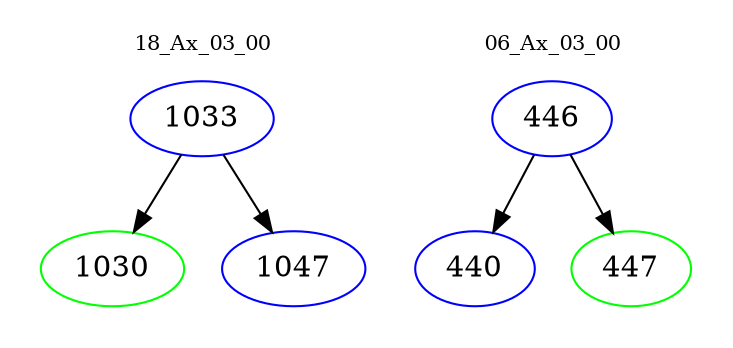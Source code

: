digraph{
subgraph cluster_0 {
color = white
label = "18_Ax_03_00";
fontsize=10;
T0_1033 [label="1033", color="blue"]
T0_1033 -> T0_1030 [color="black"]
T0_1030 [label="1030", color="green"]
T0_1033 -> T0_1047 [color="black"]
T0_1047 [label="1047", color="blue"]
}
subgraph cluster_1 {
color = white
label = "06_Ax_03_00";
fontsize=10;
T1_446 [label="446", color="blue"]
T1_446 -> T1_440 [color="black"]
T1_440 [label="440", color="blue"]
T1_446 -> T1_447 [color="black"]
T1_447 [label="447", color="green"]
}
}

